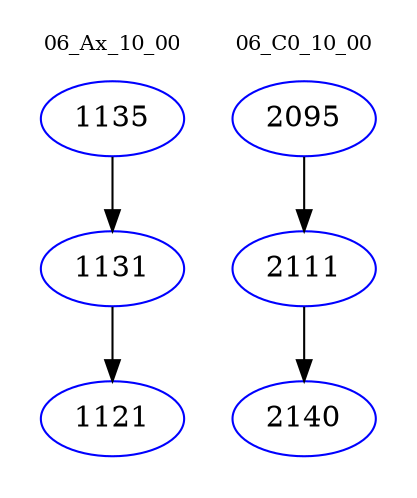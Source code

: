 digraph{
subgraph cluster_0 {
color = white
label = "06_Ax_10_00";
fontsize=10;
T0_1135 [label="1135", color="blue"]
T0_1135 -> T0_1131 [color="black"]
T0_1131 [label="1131", color="blue"]
T0_1131 -> T0_1121 [color="black"]
T0_1121 [label="1121", color="blue"]
}
subgraph cluster_1 {
color = white
label = "06_C0_10_00";
fontsize=10;
T1_2095 [label="2095", color="blue"]
T1_2095 -> T1_2111 [color="black"]
T1_2111 [label="2111", color="blue"]
T1_2111 -> T1_2140 [color="black"]
T1_2140 [label="2140", color="blue"]
}
}
